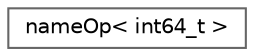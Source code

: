 digraph "Graphical Class Hierarchy"
{
 // LATEX_PDF_SIZE
  bgcolor="transparent";
  edge [fontname=Helvetica,fontsize=10,labelfontname=Helvetica,labelfontsize=10];
  node [fontname=Helvetica,fontsize=10,shape=box,height=0.2,width=0.4];
  rankdir="LR";
  Node0 [id="Node000000",label="nameOp\< int64_t \>",height=0.2,width=0.4,color="grey40", fillcolor="white", style="filled",URL="$structFoam_1_1nameOp_3_01int64__t_01_4.html",tooltip=" "];
}

